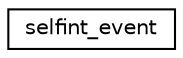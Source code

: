digraph "Graphical Class Hierarchy"
{
  edge [fontname="Helvetica",fontsize="10",labelfontname="Helvetica",labelfontsize="10"];
  node [fontname="Helvetica",fontsize="10",shape=record];
  rankdir="LR";
  Node0 [label="selfint_event",height=0.2,width=0.4,color="black", fillcolor="white", style="filled",URL="$classselfint__event.html"];
}
